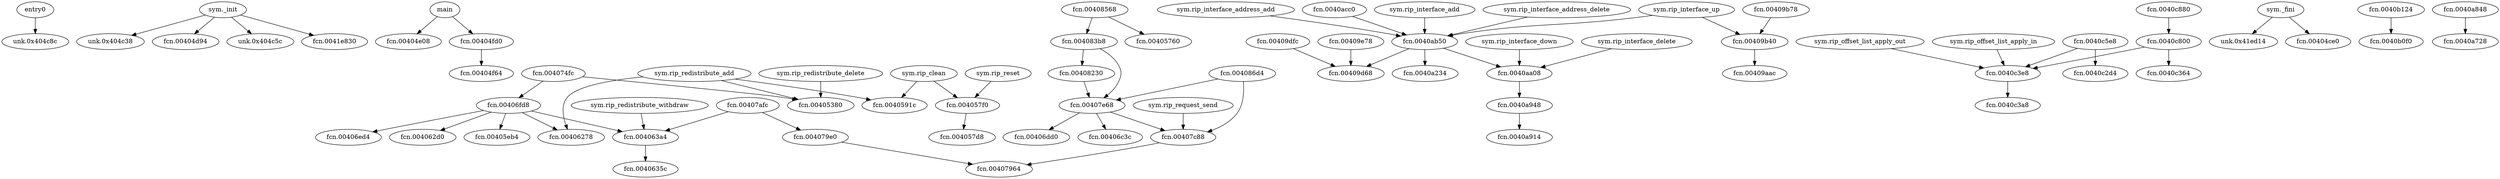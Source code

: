 digraph code {
  "0x00404c80" [label="entry0"];
  "0x00404c80" -> "0x00404c8c";
  "0x00404c8c" [label="unk.0x404c8c"];
  "0x00404c14" [label="sym._init"];
  "0x00404c14" -> "0x00404c38";
  "0x00404c38" [label="unk.0x404c38"];
  "0x00404c14" -> "0x00404d94";
  "0x00404d94" [label="fcn.00404d94"];
  "0x00404c14" -> "0x00404c5c";
  "0x00404c5c" [label="unk.0x404c5c"];
  "0x00404c14" -> "0x0041e830";
  "0x0041e830" [label="fcn.0041e830"];
  "0x00405088" [label="main"];
  "0x00405088" -> "0x00404e08";
  "0x00404e08" [label="fcn.00404e08"];
  "0x00405088" -> "0x00404fd0";
  "0x00404fd0" [label="fcn.00404fd0"];
  "0x004066f4" [label="sym.rip_redistribute_withdraw"];
  "0x004066f4" -> "0x004063a4";
  "0x004063a4" [label="fcn.004063a4"];
  "0x00407e18" [label="sym.rip_request_send"];
  "0x00407e18" -> "0x00407c88";
  "0x00407c88" [label="fcn.00407c88"];
  "0x00407c88" [label="fcn.00407c88"];
  "0x00407c88" -> "0x00407964";
  "0x00407964" [label="fcn.00407964"];
  "0x0040af58" [label="sym.rip_interface_add"];
  "0x0040af58" -> "0x0040ab50";
  "0x0040ab50" [label="fcn.0040ab50"];
  "0x0040ab50" [label="fcn.0040ab50"];
  "0x0040ab50" -> "0x0040a234";
  "0x0040a234" [label="fcn.0040a234"];
  "0x0040ab50" -> "0x00409d68";
  "0x00409d68" [label="fcn.00409d68"];
  "0x0040ab50" -> "0x0040aa08";
  "0x0040aa08" [label="fcn.0040aa08"];
  "0x0040ae98" [label="sym.rip_interface_address_delete"];
  "0x0040ae98" -> "0x0040ab50";
  "0x0040ab50" [label="fcn.0040ab50"];
  "0x0040c458" [label="sym.rip_offset_list_apply_out"];
  "0x0040c458" -> "0x0040c3e8";
  "0x0040c3e8" [label="fcn.0040c3e8"];
  "0x0040697c" [label="sym.rip_redistribute_add"];
  "0x0040697c" -> "0x00405380";
  "0x00405380" [label="fcn.00405380"];
  "0x0040697c" -> "0x0040591c";
  "0x0040591c" [label="fcn.0040591c"];
  "0x0040697c" -> "0x00406278";
  "0x00406278" [label="fcn.00406278"];
  "0x0041ecf0" [label="sym._fini"];
  "0x0041ecf0" -> "0x0041ed14";
  "0x0041ed14" [label="unk.0x41ed14"];
  "0x0041ecf0" -> "0x00404ce0";
  "0x00404ce0" [label="fcn.00404ce0"];
  "0x00406834" [label="sym.rip_redistribute_delete"];
  "0x00406834" -> "0x00405380";
  "0x00405380" [label="fcn.00405380"];
  "0x0040b0b0" [label="sym.rip_interface_down"];
  "0x0040b0b0" -> "0x0040aa08";
  "0x0040aa08" [label="fcn.0040aa08"];
  "0x0040aa08" [label="fcn.0040aa08"];
  "0x0040aa08" -> "0x0040a948";
  "0x0040a948" [label="fcn.0040a948"];
  "0x0040afa8" [label="sym.rip_interface_up"];
  "0x0040afa8" -> "0x0040ab50";
  "0x0040ab50" [label="fcn.0040ab50"];
  "0x0040afa8" -> "0x00409b40";
  "0x00409b40" [label="fcn.00409b40"];
  "0x00409b40" [label="fcn.00409b40"];
  "0x00409b40" -> "0x00409aac";
  "0x00409aac" [label="fcn.00409aac"];
  "0x0040b050" [label="sym.rip_interface_delete"];
  "0x0040b050" -> "0x0040aa08";
  "0x0040aa08" [label="fcn.0040aa08"];
  "0x004059a0" [label="sym.rip_clean"];
  "0x004059a0" -> "0x0040591c";
  "0x0040591c" [label="fcn.0040591c"];
  "0x004059a0" -> "0x004057f0";
  "0x004057f0" [label="fcn.004057f0"];
  "0x0040af04" [label="sym.rip_interface_address_add"];
  "0x0040af04" -> "0x0040ab50";
  "0x0040ab50" [label="fcn.0040ab50"];
  "0x0040c520" [label="sym.rip_offset_list_apply_in"];
  "0x0040c520" -> "0x0040c3e8";
  "0x0040c3e8" [label="fcn.0040c3e8"];
  "0x00405894" [label="sym.rip_reset"];
  "0x00405894" -> "0x004057f0";
  "0x004057f0" [label="fcn.004057f0"];
  "0x00404fd0" [label="fcn.00404fd0"];
  "0x00404fd0" -> "0x00404f64";
  "0x00404f64" [label="fcn.00404f64"];
  "0x004057f0" [label="fcn.004057f0"];
  "0x004057f0" -> "0x004057d8";
  "0x004057d8" [label="fcn.004057d8"];
  "0x004063a4" [label="fcn.004063a4"];
  "0x004063a4" -> "0x0040635c";
  "0x0040635c" [label="fcn.0040635c"];
  "0x00406fd8" [label="fcn.00406fd8"];
  "0x00406fd8" -> "0x00406ed4";
  "0x00406ed4" [label="fcn.00406ed4"];
  "0x00406fd8" -> "0x00406278";
  "0x00406278" [label="fcn.00406278"];
  "0x00406fd8" -> "0x004062d0";
  "0x004062d0" [label="fcn.004062d0"];
  "0x00406fd8" -> "0x004063a4";
  "0x004063a4" [label="fcn.004063a4"];
  "0x00406fd8" -> "0x00405eb4";
  "0x00405eb4" [label="fcn.00405eb4"];
  "0x004079e0" [label="fcn.004079e0"];
  "0x004079e0" -> "0x00407964";
  "0x00407964" [label="fcn.00407964"];
  "0x00407afc" [label="fcn.00407afc"];
  "0x00407afc" -> "0x004079e0";
  "0x004079e0" [label="fcn.004079e0"];
  "0x00407afc" -> "0x004063a4";
  "0x004063a4" [label="fcn.004063a4"];
  "0x00407e68" [label="fcn.00407e68"];
  "0x00407e68" -> "0x00406dd0";
  "0x00406dd0" [label="fcn.00406dd0"];
  "0x00407e68" -> "0x00406c3c";
  "0x00406c3c" [label="fcn.00406c3c"];
  "0x00407e68" -> "0x00407c88";
  "0x00407c88" [label="fcn.00407c88"];
  "0x00408230" [label="fcn.00408230"];
  "0x00408230" -> "0x00407e68";
  "0x00407e68" [label="fcn.00407e68"];
  "0x004083b8" [label="fcn.004083b8"];
  "0x004083b8" -> "0x00408230";
  "0x00408230" [label="fcn.00408230"];
  "0x004083b8" -> "0x00407e68";
  "0x00407e68" [label="fcn.00407e68"];
  "0x00408568" [label="fcn.00408568"];
  "0x00408568" -> "0x004083b8";
  "0x004083b8" [label="fcn.004083b8"];
  "0x00408568" -> "0x00405760";
  "0x00405760" [label="fcn.00405760"];
  "0x004074fc" [label="fcn.004074fc"];
  "0x004074fc" -> "0x00405380";
  "0x00405380" [label="fcn.00405380"];
  "0x004074fc" -> "0x00406fd8";
  "0x00406fd8" [label="fcn.00406fd8"];
  "0x004086d4" [label="fcn.004086d4"];
  "0x004086d4" -> "0x00407e68";
  "0x00407e68" [label="fcn.00407e68"];
  "0x004086d4" -> "0x00407c88";
  "0x00407c88" [label="fcn.00407c88"];
  "0x00409b78" [label="fcn.00409b78"];
  "0x00409b78" -> "0x00409b40";
  "0x00409b40" [label="fcn.00409b40"];
  "0x0040a948" [label="fcn.0040a948"];
  "0x0040a948" -> "0x0040a914";
  "0x0040a914" [label="fcn.0040a914"];
  "0x00409dfc" [label="fcn.00409dfc"];
  "0x00409dfc" -> "0x00409d68";
  "0x00409d68" [label="fcn.00409d68"];
  "0x0040acc0" [label="fcn.0040acc0"];
  "0x0040acc0" -> "0x0040ab50";
  "0x0040ab50" [label="fcn.0040ab50"];
  "0x00409e78" [label="fcn.00409e78"];
  "0x00409e78" -> "0x00409d68";
  "0x00409d68" [label="fcn.00409d68"];
  "0x0040b124" [label="fcn.0040b124"];
  "0x0040b124" -> "0x0040b0f0";
  "0x0040b0f0" [label="fcn.0040b0f0"];
  "0x0040a848" [label="fcn.0040a848"];
  "0x0040a848" -> "0x0040a728";
  "0x0040a728" [label="fcn.0040a728"];
  "0x0040c3e8" [label="fcn.0040c3e8"];
  "0x0040c3e8" -> "0x0040c3a8";
  "0x0040c3a8" [label="fcn.0040c3a8"];
  "0x0040c5e8" [label="fcn.0040c5e8"];
  "0x0040c5e8" -> "0x0040c3e8";
  "0x0040c3e8" [label="fcn.0040c3e8"];
  "0x0040c5e8" -> "0x0040c2d4";
  "0x0040c2d4" [label="fcn.0040c2d4"];
  "0x0040c800" [label="fcn.0040c800"];
  "0x0040c800" -> "0x0040c3e8";
  "0x0040c3e8" [label="fcn.0040c3e8"];
  "0x0040c800" -> "0x0040c364";
  "0x0040c364" [label="fcn.0040c364"];
  "0x0040c880" [label="fcn.0040c880"];
  "0x0040c880" -> "0x0040c800";
  "0x0040c800" [label="fcn.0040c800"];
}